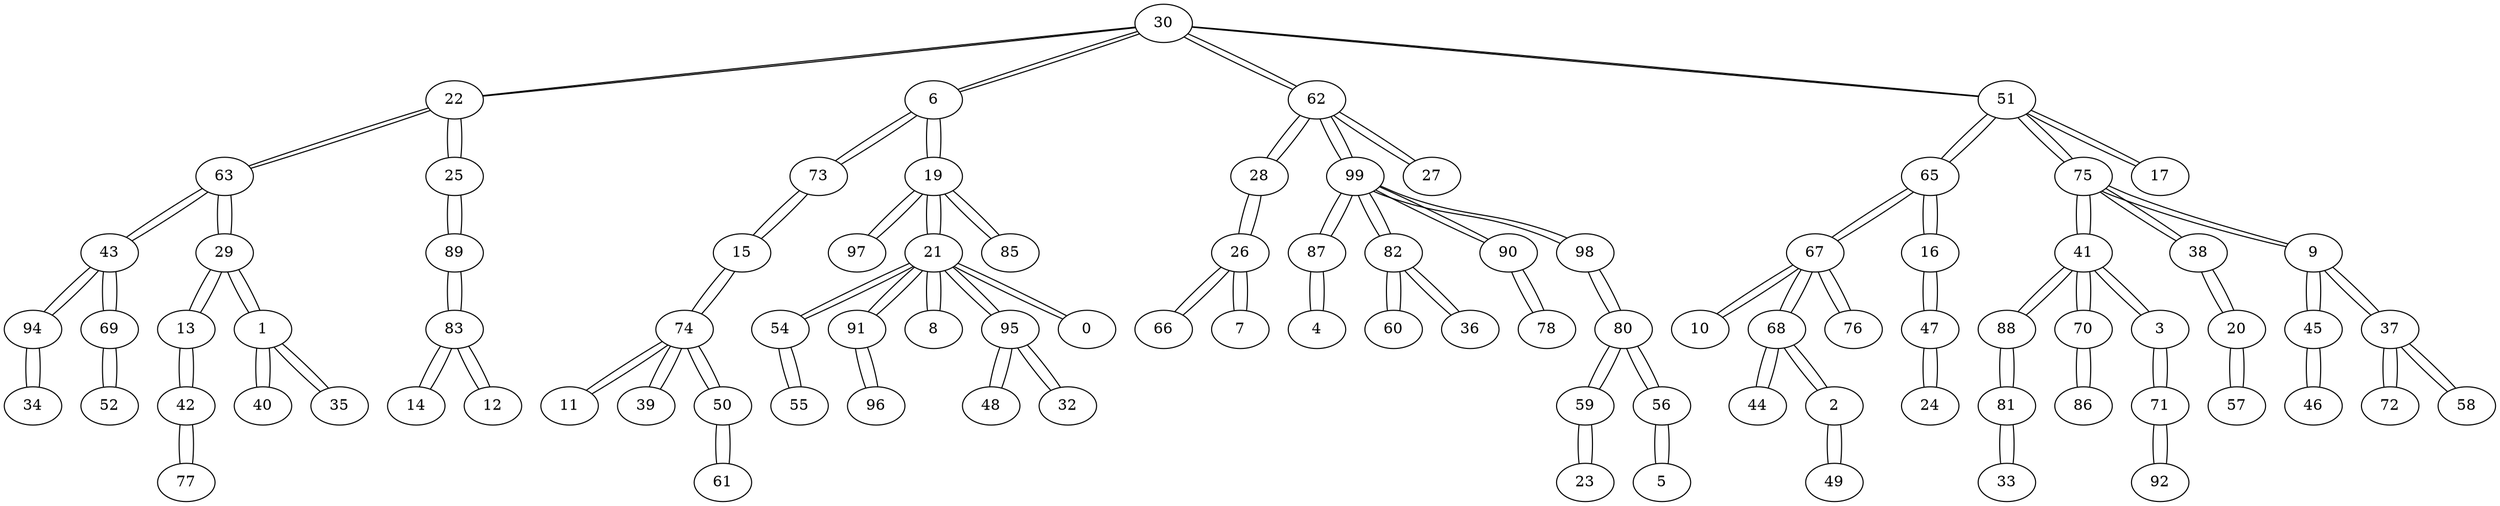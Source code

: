// Gilbert
graph {
	30 [label=30]
	30 -- 22
	30 -- 6
	30 -- 62
	30 -- 51
	22 [label=22]
	22 -- 30
	22 -- 63
	22 -- 25
	6 [label=6]
	6 -- 30
	6 -- 73
	6 -- 19
	62 [label=62]
	62 -- 30
	62 -- 28
	62 -- 99
	62 -- 27
	51 [label=51]
	51 -- 30
	51 -- 65
	51 -- 75
	51 -- 17
	63 [label=63]
	63 -- 22
	63 -- 43
	63 -- 29
	25 [label=25]
	25 -- 22
	25 -- 89
	73 [label=73]
	73 -- 6
	73 -- 15
	19 [label=19]
	19 -- 6
	19 -- 97
	19 -- 21
	19 -- 85
	28 [label=28]
	28 -- 62
	28 -- 26
	99 [label=99]
	99 -- 62
	99 -- 87
	99 -- 82
	99 -- 90
	99 -- 98
	27 [label=27]
	27 -- 62
	65 [label=65]
	65 -- 51
	65 -- 67
	65 -- 16
	75 [label=75]
	75 -- 51
	75 -- 41
	75 -- 38
	75 -- 9
	17 [label=17]
	17 -- 51
	43 [label=43]
	43 -- 63
	43 -- 94
	43 -- 69
	29 [label=29]
	29 -- 63
	29 -- 13
	29 -- 1
	89 [label=89]
	89 -- 25
	89 -- 83
	15 [label=15]
	15 -- 73
	15 -- 74
	97 [label=97]
	97 -- 19
	21 [label=21]
	21 -- 19
	21 -- 54
	21 -- 91
	21 -- 8
	21 -- 95
	21 -- 0
	85 [label=85]
	85 -- 19
	26 [label=26]
	26 -- 28
	26 -- 66
	26 -- 7
	87 [label=87]
	87 -- 99
	87 -- 4
	82 [label=82]
	82 -- 99
	82 -- 60
	82 -- 36
	90 [label=90]
	90 -- 99
	90 -- 78
	98 [label=98]
	98 -- 99
	98 -- 80
	67 [label=67]
	67 -- 65
	67 -- 10
	67 -- 68
	67 -- 76
	16 [label=16]
	16 -- 65
	16 -- 47
	41 [label=41]
	41 -- 75
	41 -- 88
	41 -- 70
	41 -- 3
	38 [label=38]
	38 -- 75
	38 -- 20
	9 [label=9]
	9 -- 75
	9 -- 45
	9 -- 37
	94 [label=94]
	94 -- 43
	94 -- 34
	69 [label=69]
	69 -- 43
	69 -- 52
	13 [label=13]
	13 -- 29
	13 -- 42
	1 [label=1]
	1 -- 29
	1 -- 40
	1 -- 35
	83 [label=83]
	83 -- 89
	83 -- 14
	83 -- 12
	74 [label=74]
	74 -- 15
	74 -- 11
	74 -- 39
	74 -- 50
	54 [label=54]
	54 -- 21
	54 -- 55
	91 [label=91]
	91 -- 21
	91 -- 96
	8 [label=8]
	8 -- 21
	95 [label=95]
	95 -- 21
	95 -- 48
	95 -- 32
	0 [label=0]
	0 -- 21
	66 [label=66]
	66 -- 26
	7 [label=7]
	7 -- 26
	4 [label=4]
	4 -- 87
	60 [label=60]
	60 -- 82
	36 [label=36]
	36 -- 82
	78 [label=78]
	78 -- 90
	80 [label=80]
	80 -- 98
	80 -- 59
	80 -- 56
	10 [label=10]
	10 -- 67
	68 [label=68]
	68 -- 67
	68 -- 44
	68 -- 2
	76 [label=76]
	76 -- 67
	47 [label=47]
	47 -- 16
	47 -- 24
	88 [label=88]
	88 -- 41
	88 -- 81
	70 [label=70]
	70 -- 41
	70 -- 86
	3 [label=3]
	3 -- 41
	3 -- 71
	20 [label=20]
	20 -- 38
	20 -- 57
	45 [label=45]
	45 -- 9
	45 -- 46
	37 [label=37]
	37 -- 9
	37 -- 72
	37 -- 58
	34 [label=34]
	34 -- 94
	52 [label=52]
	52 -- 69
	42 [label=42]
	42 -- 13
	42 -- 77
	40 [label=40]
	40 -- 1
	35 [label=35]
	35 -- 1
	14 [label=14]
	14 -- 83
	12 [label=12]
	12 -- 83
	11 [label=11]
	11 -- 74
	39 [label=39]
	39 -- 74
	50 [label=50]
	50 -- 74
	50 -- 61
	55 [label=55]
	55 -- 54
	96 [label=96]
	96 -- 91
	48 [label=48]
	48 -- 95
	32 [label=32]
	32 -- 95
	59 [label=59]
	59 -- 80
	59 -- 23
	56 [label=56]
	56 -- 80
	56 -- 5
	44 [label=44]
	44 -- 68
	2 [label=2]
	2 -- 68
	2 -- 49
	24 [label=24]
	24 -- 47
	81 [label=81]
	81 -- 88
	81 -- 33
	86 [label=86]
	86 -- 70
	71 [label=71]
	71 -- 3
	71 -- 92
	57 [label=57]
	57 -- 20
	46 [label=46]
	46 -- 45
	72 [label=72]
	72 -- 37
	58 [label=58]
	58 -- 37
	77 [label=77]
	77 -- 42
	61 [label=61]
	61 -- 50
	23 [label=23]
	23 -- 59
	5 [label=5]
	5 -- 56
	49 [label=49]
	49 -- 2
	33 [label=33]
	33 -- 81
	92 [label=92]
	92 -- 71
}
